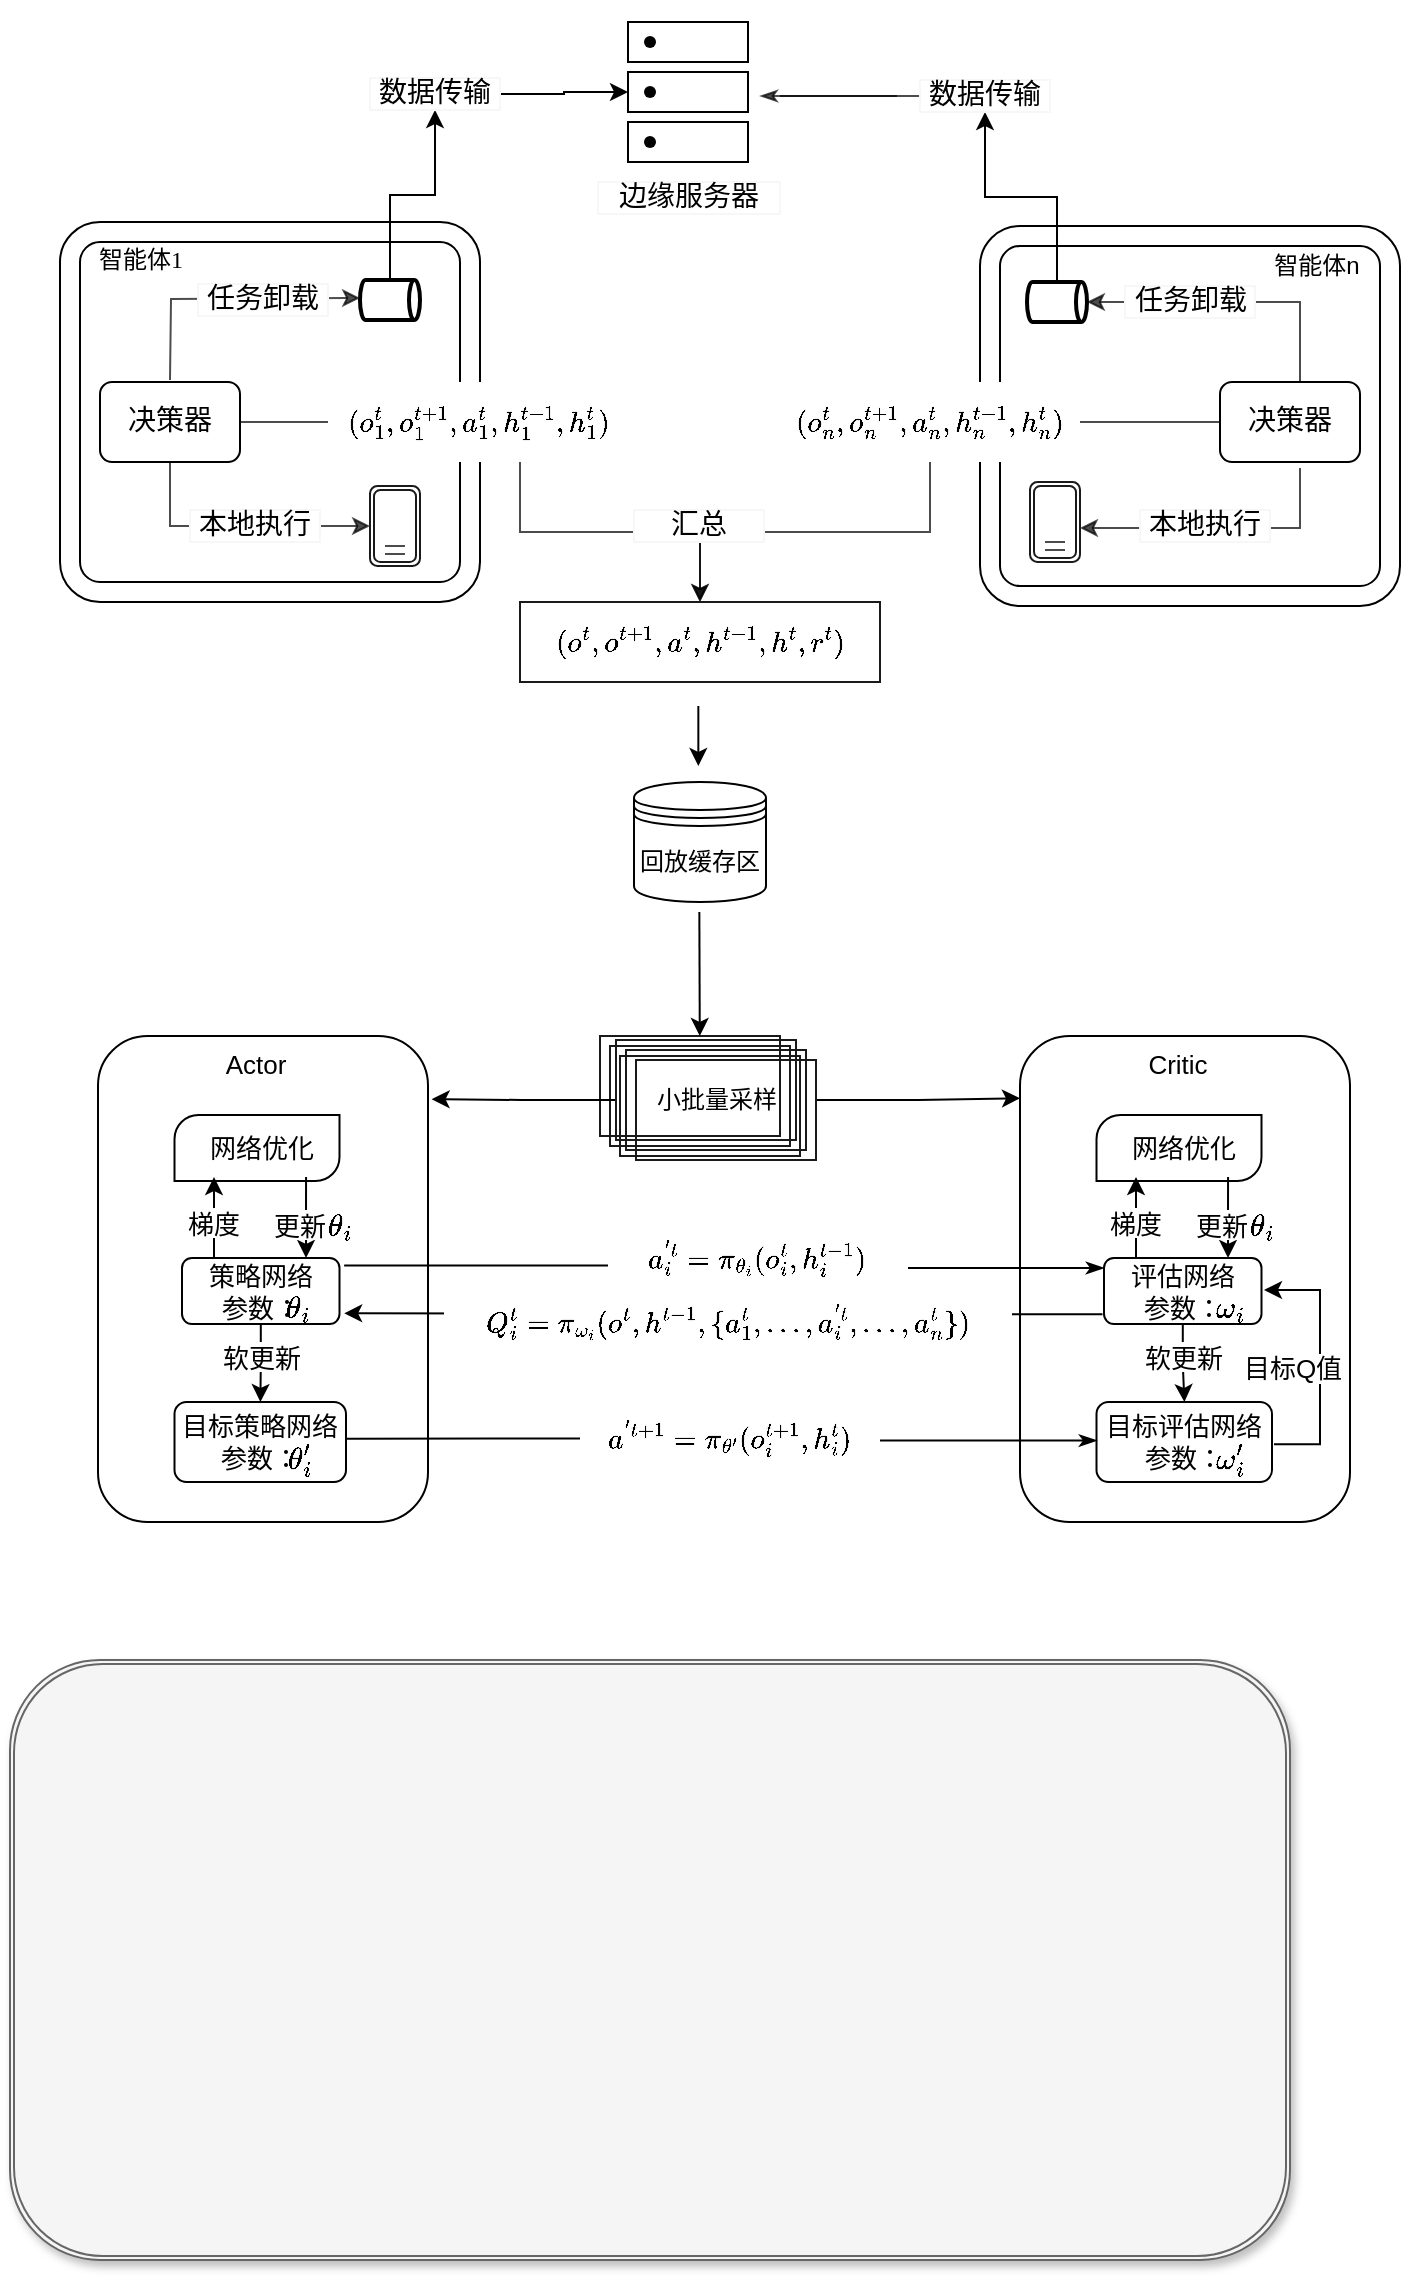 <mxfile version="17.0.0" type="github">
  <diagram id="8LqcWbh-K-a9OpP2giRa" name="Page-1">
    <mxGraphModel dx="981" dy="526" grid="1" gridSize="10" guides="1" tooltips="1" connect="1" arrows="1" fold="1" page="1" pageScale="1" pageWidth="827" pageHeight="1169" math="1" shadow="0">
      <root>
        <mxCell id="0" />
        <mxCell id="1" parent="0" />
        <mxCell id="VyQ1B00feMUYjvhqdVCF-3" value="回放缓存区" style="shape=datastore;whiteSpace=wrap;html=1;" parent="1" vertex="1">
          <mxGeometry x="357" y="430" width="66" height="60" as="geometry" />
        </mxCell>
        <mxCell id="VyQ1B00feMUYjvhqdVCF-6" value="" style="verticalLabelPosition=bottom;verticalAlign=top;html=1;shape=mxgraph.basic.rounded_frame;dx=10;" parent="1" vertex="1">
          <mxGeometry x="70" y="150" width="210" height="190" as="geometry" />
        </mxCell>
        <mxCell id="VyQ1B00feMUYjvhqdVCF-9" value="" style="shape=waypoint;sketch=0;fillStyle=solid;size=6;pointerEvents=1;points=[];fillColor=none;resizable=0;rotatable=0;perimeter=centerPerimeter;snapToPoint=1;" parent="1" vertex="1">
          <mxGeometry x="345" y="65" width="40" height="40" as="geometry" />
        </mxCell>
        <mxCell id="VyQ1B00feMUYjvhqdVCF-11" value="" style="shape=waypoint;sketch=0;fillStyle=solid;size=6;pointerEvents=1;points=[];fillColor=none;resizable=0;rotatable=0;perimeter=centerPerimeter;snapToPoint=1;" parent="1" vertex="1">
          <mxGeometry x="345" y="40" width="40" height="40" as="geometry" />
        </mxCell>
        <mxCell id="VyQ1B00feMUYjvhqdVCF-13" value="" style="shape=waypoint;sketch=0;fillStyle=solid;size=6;pointerEvents=1;points=[];fillColor=none;resizable=0;rotatable=0;perimeter=centerPerimeter;snapToPoint=1;" parent="1" vertex="1">
          <mxGeometry x="345" y="90" width="40" height="40" as="geometry" />
        </mxCell>
        <mxCell id="VyQ1B00feMUYjvhqdVCF-14" value="" style="verticalLabelPosition=bottom;verticalAlign=top;html=1;shape=mxgraph.basic.rect;fillColor2=none;strokeWidth=1;size=20;indent=5;fillColor=none;" parent="1" vertex="1">
          <mxGeometry x="354" y="50" width="60" height="20" as="geometry" />
        </mxCell>
        <mxCell id="_yVAc_mF-bW11WZnQABi-5" value="" style="edgeStyle=orthogonalEdgeStyle;rounded=0;orthogonalLoop=1;jettySize=auto;html=1;fontSize=13;endArrow=none;endFill=0;startArrow=classic;startFill=1;" edge="1" parent="1" source="VyQ1B00feMUYjvhqdVCF-16" target="VyQ1B00feMUYjvhqdVCF-234">
          <mxGeometry relative="1" as="geometry" />
        </mxCell>
        <mxCell id="VyQ1B00feMUYjvhqdVCF-16" value="" style="verticalLabelPosition=bottom;verticalAlign=top;html=1;shape=mxgraph.basic.rect;fillColor2=none;strokeWidth=1;size=20;indent=0;fillColor=none;" parent="1" vertex="1">
          <mxGeometry x="354" y="75" width="60" height="20" as="geometry" />
        </mxCell>
        <mxCell id="VyQ1B00feMUYjvhqdVCF-17" value="" style="verticalLabelPosition=bottom;verticalAlign=top;html=1;shape=mxgraph.basic.rect;fillColor2=none;strokeWidth=1;size=20;indent=5;fillColor=none;" parent="1" vertex="1">
          <mxGeometry x="354" y="100" width="60" height="20" as="geometry" />
        </mxCell>
        <mxCell id="VyQ1B00feMUYjvhqdVCF-18" value="&lt;font face=&quot;Comic Sans MS&quot;&gt;智能体1&lt;/font&gt;" style="text;html=1;resizable=0;autosize=1;align=center;verticalAlign=middle;points=[];fillColor=none;strokeColor=none;rounded=0;" parent="1" vertex="1">
          <mxGeometry x="80" y="159" width="60" height="20" as="geometry" />
        </mxCell>
        <mxCell id="VyQ1B00feMUYjvhqdVCF-157" value="" style="edgeStyle=orthogonalEdgeStyle;rounded=0;jumpStyle=none;orthogonalLoop=1;jettySize=auto;html=1;fontFamily=Helvetica;fontSize=14;fontColor=#1A1A1A;opacity=70;endArrow=none;endFill=0;" parent="1" source="VyQ1B00feMUYjvhqdVCF-19" target="VyQ1B00feMUYjvhqdVCF-25" edge="1">
          <mxGeometry relative="1" as="geometry" />
        </mxCell>
        <mxCell id="VyQ1B00feMUYjvhqdVCF-19" value="&lt;font style=&quot;font-size: 14px&quot;&gt;决策器&lt;/font&gt;" style="rounded=1;whiteSpace=wrap;html=1;fontFamily=Comic Sans MS;fillColor=none;" parent="1" vertex="1">
          <mxGeometry x="90" y="230" width="70" height="40" as="geometry" />
        </mxCell>
        <mxCell id="VyQ1B00feMUYjvhqdVCF-152" value="" style="edgeStyle=orthogonalEdgeStyle;rounded=0;jumpStyle=none;orthogonalLoop=1;jettySize=auto;html=1;fontFamily=Helvetica;fontSize=14;fontColor=#1A1A1A;opacity=70;" parent="1" source="VyQ1B00feMUYjvhqdVCF-25" target="VyQ1B00feMUYjvhqdVCF-30" edge="1">
          <mxGeometry relative="1" as="geometry">
            <Array as="points">
              <mxPoint x="300" y="305" />
              <mxPoint x="390" y="305" />
            </Array>
          </mxGeometry>
        </mxCell>
        <mxCell id="VyQ1B00feMUYjvhqdVCF-25" value="$$(o_{1}^{t},o_{1}^{t+1},a_{1}^{t},h_{1}^{t-1},h_{1}^{t})$$" style="rounded=0;whiteSpace=wrap;html=1;fontFamily=Comic Sans MS;fontSize=14;shadow=0;sketch=0;glass=0;strokeColor=none;" parent="1" vertex="1">
          <mxGeometry x="204" y="230" width="150" height="40" as="geometry" />
        </mxCell>
        <mxCell id="VyQ1B00feMUYjvhqdVCF-233" value="" style="edgeStyle=orthogonalEdgeStyle;rounded=0;jumpStyle=none;orthogonalLoop=1;jettySize=auto;html=1;fontFamily=Helvetica;fontSize=14;fontColor=#1A1A1A;startArrow=none;startFill=0;endArrow=classicThin;endFill=1;opacity=70;" parent="1" edge="1">
          <mxGeometry relative="1" as="geometry">
            <mxPoint x="488.5" y="87" as="sourcePoint" />
            <mxPoint x="420" y="87" as="targetPoint" />
            <Array as="points" />
          </mxGeometry>
        </mxCell>
        <mxCell id="VyQ1B00feMUYjvhqdVCF-27" value="" style="verticalLabelPosition=bottom;verticalAlign=top;html=1;shape=mxgraph.basic.rounded_frame;dx=10;" parent="1" vertex="1">
          <mxGeometry x="530" y="152" width="210" height="190" as="geometry" />
        </mxCell>
        <mxCell id="VyQ1B00feMUYjvhqdVCF-28" value="智能体n" style="text;html=1;resizable=0;autosize=1;align=center;verticalAlign=middle;points=[];fillColor=none;strokeColor=none;rounded=0;" parent="1" vertex="1">
          <mxGeometry x="667.5" y="162" width="60" height="20" as="geometry" />
        </mxCell>
        <mxCell id="VyQ1B00feMUYjvhqdVCF-154" value="" style="edgeStyle=orthogonalEdgeStyle;rounded=0;jumpStyle=none;orthogonalLoop=1;jettySize=auto;html=1;fontFamily=Helvetica;fontSize=14;fontColor=#1A1A1A;opacity=70;" parent="1" source="VyQ1B00feMUYjvhqdVCF-29" target="VyQ1B00feMUYjvhqdVCF-30" edge="1">
          <mxGeometry relative="1" as="geometry" />
        </mxCell>
        <mxCell id="VyQ1B00feMUYjvhqdVCF-29" value="$$(o_{n}^{t},o_{n}^{t+1},a_{n}^{t},h_{n}^{t-1},h_{n}^{t})$$" style="rounded=0;whiteSpace=wrap;html=1;fontFamily=Comic Sans MS;fontSize=14;shadow=0;sketch=0;glass=0;strokeColor=none;" parent="1" vertex="1">
          <mxGeometry x="430" y="230" width="150" height="40" as="geometry" />
        </mxCell>
        <mxCell id="VyQ1B00feMUYjvhqdVCF-30" value="$$(o^{t},o^{t+1},a^{t},h^{t-1},h^{t},r^{t})$$" style="rounded=0;whiteSpace=wrap;html=1;fontFamily=Comic Sans MS;fontSize=14;shadow=0;sketch=0;glass=0;strokeColor=#1A1A1A;" parent="1" vertex="1">
          <mxGeometry x="300" y="340" width="180" height="40" as="geometry" />
        </mxCell>
        <mxCell id="VyQ1B00feMUYjvhqdVCF-31" value="" style="endArrow=classic;html=1;rounded=0;fontFamily=Helvetica;fontSize=14;" parent="1" edge="1">
          <mxGeometry width="50" height="50" relative="1" as="geometry">
            <mxPoint x="389.17" y="392" as="sourcePoint" />
            <mxPoint x="389.17" y="422" as="targetPoint" />
          </mxGeometry>
        </mxCell>
        <mxCell id="VyQ1B00feMUYjvhqdVCF-163" value="" style="edgeStyle=orthogonalEdgeStyle;rounded=0;jumpStyle=none;orthogonalLoop=1;jettySize=auto;html=1;fontFamily=Helvetica;fontSize=14;fontColor=#1A1A1A;endArrow=none;endFill=0;opacity=70;startArrow=none;startFill=0;" parent="1" source="VyQ1B00feMUYjvhqdVCF-35" target="VyQ1B00feMUYjvhqdVCF-29" edge="1">
          <mxGeometry relative="1" as="geometry" />
        </mxCell>
        <mxCell id="VyQ1B00feMUYjvhqdVCF-214" value="" style="edgeStyle=orthogonalEdgeStyle;rounded=0;jumpStyle=none;orthogonalLoop=1;jettySize=auto;html=1;fontFamily=Helvetica;fontSize=14;fontColor=#1A1A1A;startArrow=none;startFill=0;endArrow=classic;endFill=1;opacity=70;entryX=1;entryY=0.5;entryDx=0;entryDy=0;" parent="1" edge="1">
          <mxGeometry relative="1" as="geometry">
            <mxPoint x="690" y="273" as="sourcePoint" />
            <mxPoint x="580" y="303" as="targetPoint" />
            <Array as="points">
              <mxPoint x="690" y="303" />
            </Array>
          </mxGeometry>
        </mxCell>
        <mxCell id="VyQ1B00feMUYjvhqdVCF-35" value="&lt;font style=&quot;font-size: 14px&quot;&gt;决策器&lt;/font&gt;" style="rounded=1;whiteSpace=wrap;html=1;fontFamily=Comic Sans MS;fillColor=none;" parent="1" vertex="1">
          <mxGeometry x="650" y="230" width="70" height="40" as="geometry" />
        </mxCell>
        <mxCell id="VyQ1B00feMUYjvhqdVCF-43" value="" style="verticalLabelPosition=bottom;verticalAlign=top;html=1;shape=mxgraph.basic.layered_rect;dx=10;outlineConnect=0;rounded=0;shadow=0;glass=0;sketch=0;fontFamily=Helvetica;fontSize=14;strokeColor=#1A1A1A;fillColor=none;" parent="1" vertex="1">
          <mxGeometry x="340" y="557" width="100" height="60" as="geometry" />
        </mxCell>
        <mxCell id="VyQ1B00feMUYjvhqdVCF-51" value="" style="shape=ext;double=1;rounded=1;whiteSpace=wrap;html=1;shadow=1;glass=0;sketch=0;fontFamily=Helvetica;fontSize=14;strokeColor=#666666;fillColor=#f5f5f5;noLabel=0;overflow=hidden;fontColor=#333333;" parent="1" vertex="1">
          <mxGeometry x="45" y="869" width="640" height="300" as="geometry" />
        </mxCell>
        <mxCell id="VyQ1B00feMUYjvhqdVCF-82" value="&lt;font face=&quot;Comic Sans MS&quot;&gt;小批量采样&lt;/font&gt;" style="text;html=1;resizable=0;autosize=1;align=center;verticalAlign=middle;points=[];fillColor=none;strokeColor=none;rounded=0;" parent="1" vertex="1">
          <mxGeometry x="358" y="579" width="80" height="20" as="geometry" />
        </mxCell>
        <mxCell id="VyQ1B00feMUYjvhqdVCF-83" value="" style="endArrow=classic;html=1;rounded=0;fontFamily=Helvetica;fontSize=14;" parent="1" edge="1" target="VyQ1B00feMUYjvhqdVCF-43">
          <mxGeometry width="50" height="50" relative="1" as="geometry">
            <mxPoint x="389.67" y="495" as="sourcePoint" />
            <mxPoint x="389.67" y="525" as="targetPoint" />
          </mxGeometry>
        </mxCell>
        <mxCell id="VyQ1B00feMUYjvhqdVCF-155" value="汇总" style="rounded=0;whiteSpace=wrap;html=1;fontFamily=Comic Sans MS;fontSize=14;shadow=0;sketch=0;glass=0;strokeColor=#F7F7F7;" parent="1" vertex="1">
          <mxGeometry x="357" y="294" width="65" height="16" as="geometry" />
        </mxCell>
        <mxCell id="VyQ1B00feMUYjvhqdVCF-194" value="" style="edgeStyle=orthogonalEdgeStyle;rounded=0;jumpStyle=none;orthogonalLoop=1;jettySize=auto;html=1;fontFamily=Helvetica;fontSize=14;fontColor=#1A1A1A;startArrow=classic;startFill=1;endArrow=none;endFill=0;opacity=70;" parent="1" source="VyQ1B00feMUYjvhqdVCF-171" target="VyQ1B00feMUYjvhqdVCF-19" edge="1">
          <mxGeometry relative="1" as="geometry" />
        </mxCell>
        <mxCell id="VyQ1B00feMUYjvhqdVCF-171" value="" style="shape=ext;double=1;rounded=1;whiteSpace=wrap;html=1;shadow=0;glass=0;sketch=0;fontFamily=Helvetica;fontSize=14;fillColor=default;strokeColor=#1A1A1A;" parent="1" vertex="1">
          <mxGeometry x="225" y="282" width="25" height="40" as="geometry" />
        </mxCell>
        <mxCell id="VyQ1B00feMUYjvhqdVCF-182" value="" style="shape=link;html=1;rounded=0;fontFamily=Helvetica;fontSize=14;fontColor=#1A1A1A;startArrow=none;startFill=0;endArrow=none;endFill=0;endSize=64;opacity=70;jumpStyle=none;" parent="1" edge="1">
          <mxGeometry width="100" relative="1" as="geometry">
            <mxPoint x="232.5" y="314" as="sourcePoint" />
            <mxPoint x="242.5" y="314" as="targetPoint" />
          </mxGeometry>
        </mxCell>
        <mxCell id="VyQ1B00feMUYjvhqdVCF-183" value="" style="shape=ext;double=1;rounded=1;whiteSpace=wrap;html=1;shadow=0;glass=0;sketch=0;fontFamily=Helvetica;fontSize=14;fillColor=default;strokeColor=#1A1A1A;" parent="1" vertex="1">
          <mxGeometry x="555" y="280" width="25" height="40" as="geometry" />
        </mxCell>
        <mxCell id="VyQ1B00feMUYjvhqdVCF-184" value="" style="shape=link;html=1;rounded=0;fontFamily=Helvetica;fontSize=14;fontColor=#1A1A1A;startArrow=none;startFill=0;endArrow=none;endFill=0;endSize=64;opacity=70;jumpStyle=none;" parent="1" edge="1">
          <mxGeometry width="100" relative="1" as="geometry">
            <mxPoint x="562.5" y="312" as="sourcePoint" />
            <mxPoint x="572.5" y="312" as="targetPoint" />
          </mxGeometry>
        </mxCell>
        <mxCell id="VyQ1B00feMUYjvhqdVCF-195" value="本地执行" style="rounded=0;whiteSpace=wrap;html=1;fontFamily=Comic Sans MS;fontSize=14;shadow=0;sketch=0;glass=0;strokeColor=#F7F7F7;" parent="1" vertex="1">
          <mxGeometry x="135" y="294" width="65" height="16" as="geometry" />
        </mxCell>
        <mxCell id="VyQ1B00feMUYjvhqdVCF-227" value="" style="edgeStyle=orthogonalEdgeStyle;rounded=0;jumpStyle=none;orthogonalLoop=1;jettySize=auto;html=1;fontFamily=Helvetica;fontSize=14;fontColor=#1A1A1A;startArrow=classic;startFill=1;endArrow=none;endFill=0;opacity=70;entryX=0.5;entryY=0;entryDx=0;entryDy=0;" parent="1" edge="1">
          <mxGeometry relative="1" as="geometry">
            <mxPoint x="220" y="188" as="sourcePoint" />
            <mxPoint x="125" y="229" as="targetPoint" />
          </mxGeometry>
        </mxCell>
        <mxCell id="_yVAc_mF-bW11WZnQABi-2" value="" style="edgeStyle=orthogonalEdgeStyle;rounded=0;orthogonalLoop=1;jettySize=auto;html=1;fontSize=13;" edge="1" parent="1" source="VyQ1B00feMUYjvhqdVCF-197" target="VyQ1B00feMUYjvhqdVCF-234">
          <mxGeometry relative="1" as="geometry" />
        </mxCell>
        <mxCell id="VyQ1B00feMUYjvhqdVCF-197" value="" style="strokeWidth=2;html=1;shape=mxgraph.flowchart.direct_data;whiteSpace=wrap;rounded=0;shadow=0;glass=0;sketch=0;fontFamily=Helvetica;fontSize=14;fontColor=#1A1A1A;fillColor=none;" parent="1" vertex="1">
          <mxGeometry x="220" y="179" width="30" height="20" as="geometry" />
        </mxCell>
        <mxCell id="VyQ1B00feMUYjvhqdVCF-215" value="本地执行" style="rounded=0;whiteSpace=wrap;html=1;fontFamily=Comic Sans MS;fontSize=14;shadow=0;sketch=0;glass=0;strokeColor=#F7F7F7;" parent="1" vertex="1">
          <mxGeometry x="610" y="294" width="65" height="16" as="geometry" />
        </mxCell>
        <mxCell id="VyQ1B00feMUYjvhqdVCF-219" value="" style="edgeStyle=orthogonalEdgeStyle;rounded=0;jumpStyle=none;orthogonalLoop=1;jettySize=auto;html=1;fontFamily=Helvetica;fontSize=14;fontColor=#1A1A1A;startArrow=classic;startFill=1;endArrow=none;endFill=0;opacity=70;" parent="1" edge="1">
          <mxGeometry relative="1" as="geometry">
            <mxPoint x="583.5" y="190" as="sourcePoint" />
            <mxPoint x="690" y="230" as="targetPoint" />
            <Array as="points">
              <mxPoint x="690" y="190" />
            </Array>
          </mxGeometry>
        </mxCell>
        <mxCell id="_yVAc_mF-bW11WZnQABi-6" value="" style="edgeStyle=orthogonalEdgeStyle;rounded=0;orthogonalLoop=1;jettySize=auto;html=1;fontSize=13;startArrow=none;startFill=0;endArrow=classic;endFill=1;" edge="1" parent="1" source="VyQ1B00feMUYjvhqdVCF-216" target="VyQ1B00feMUYjvhqdVCF-238">
          <mxGeometry relative="1" as="geometry" />
        </mxCell>
        <mxCell id="VyQ1B00feMUYjvhqdVCF-216" value="" style="strokeWidth=2;html=1;shape=mxgraph.flowchart.direct_data;whiteSpace=wrap;rounded=0;shadow=0;glass=0;sketch=0;fontFamily=Helvetica;fontSize=14;fontColor=#1A1A1A;fillColor=none;" parent="1" vertex="1">
          <mxGeometry x="553.5" y="180" width="30" height="20" as="geometry" />
        </mxCell>
        <mxCell id="VyQ1B00feMUYjvhqdVCF-220" value="任务卸载" style="rounded=0;whiteSpace=wrap;html=1;fontFamily=Comic Sans MS;fontSize=14;shadow=0;sketch=0;glass=0;strokeColor=#F7F7F7;" parent="1" vertex="1">
          <mxGeometry x="602.5" y="182" width="65" height="16" as="geometry" />
        </mxCell>
        <mxCell id="VyQ1B00feMUYjvhqdVCF-228" value="任务卸载" style="rounded=0;whiteSpace=wrap;html=1;fontFamily=Comic Sans MS;fontSize=14;shadow=0;sketch=0;glass=0;strokeColor=#F7F7F7;" parent="1" vertex="1">
          <mxGeometry x="139" y="181" width="65" height="16" as="geometry" />
        </mxCell>
        <mxCell id="VyQ1B00feMUYjvhqdVCF-234" value="数据传输" style="rounded=0;whiteSpace=wrap;html=1;fontFamily=Comic Sans MS;fontSize=14;shadow=0;sketch=0;glass=0;strokeColor=#F7F7F7;" parent="1" vertex="1">
          <mxGeometry x="225" y="78" width="65" height="16" as="geometry" />
        </mxCell>
        <mxCell id="VyQ1B00feMUYjvhqdVCF-237" value="" style="edgeStyle=orthogonalEdgeStyle;rounded=0;jumpStyle=none;orthogonalLoop=1;jettySize=auto;html=1;fontFamily=Helvetica;fontSize=14;fontColor=#1A1A1A;startArrow=none;startFill=0;endArrow=none;endFill=1;opacity=70;" parent="1" source="VyQ1B00feMUYjvhqdVCF-238" edge="1">
          <mxGeometry relative="1" as="geometry">
            <mxPoint x="635" y="147" as="sourcePoint" />
            <mxPoint x="488.5" y="87" as="targetPoint" />
            <Array as="points">
              <mxPoint x="430" y="87" />
            </Array>
          </mxGeometry>
        </mxCell>
        <mxCell id="VyQ1B00feMUYjvhqdVCF-238" value="数据传输" style="rounded=0;whiteSpace=wrap;html=1;fontFamily=Comic Sans MS;fontSize=14;shadow=0;sketch=0;glass=0;strokeColor=#F7F7F7;" parent="1" vertex="1">
          <mxGeometry x="500" y="79" width="65" height="16" as="geometry" />
        </mxCell>
        <mxCell id="VyQ1B00feMUYjvhqdVCF-241" value="边缘服务器" style="rounded=0;whiteSpace=wrap;html=1;fontFamily=Comic Sans MS;fontSize=14;shadow=0;sketch=0;glass=0;strokeColor=#F7F7F7;" parent="1" vertex="1">
          <mxGeometry x="339" y="130" width="91" height="16" as="geometry" />
        </mxCell>
        <mxCell id="_yVAc_mF-bW11WZnQABi-8" value="" style="rounded=1;whiteSpace=wrap;html=1;fontSize=13;" vertex="1" parent="1">
          <mxGeometry x="89" y="557" width="165" height="243" as="geometry" />
        </mxCell>
        <mxCell id="_yVAc_mF-bW11WZnQABi-9" value="Actor" style="text;html=1;strokeColor=none;fillColor=none;align=center;verticalAlign=middle;whiteSpace=wrap;rounded=0;fontSize=13;" vertex="1" parent="1">
          <mxGeometry x="138" y="556" width="60" height="30" as="geometry" />
        </mxCell>
        <mxCell id="_yVAc_mF-bW11WZnQABi-17" value="" style="verticalLabelPosition=bottom;verticalAlign=top;html=1;shape=mxgraph.basic.diag_round_rect;dx=6;fontSize=13;" vertex="1" parent="1">
          <mxGeometry x="127.25" y="596.5" width="82.5" height="33" as="geometry" />
        </mxCell>
        <mxCell id="_yVAc_mF-bW11WZnQABi-18" value="网络优化" style="text;html=1;strokeColor=none;fillColor=none;align=center;verticalAlign=middle;whiteSpace=wrap;rounded=0;fontSize=13;" vertex="1" parent="1">
          <mxGeometry x="140.5" y="597.5" width="60" height="30" as="geometry" />
        </mxCell>
        <mxCell id="_yVAc_mF-bW11WZnQABi-26" value="" style="edgeStyle=orthogonalEdgeStyle;rounded=0;orthogonalLoop=1;jettySize=auto;html=1;fontSize=13;startArrow=none;startFill=0;endArrow=classic;endFill=1;" edge="1" parent="1" source="_yVAc_mF-bW11WZnQABi-19" target="_yVAc_mF-bW11WZnQABi-18">
          <mxGeometry relative="1" as="geometry">
            <Array as="points">
              <mxPoint x="147" y="648" />
              <mxPoint x="147" y="648" />
            </Array>
          </mxGeometry>
        </mxCell>
        <mxCell id="_yVAc_mF-bW11WZnQABi-33" value="" style="edgeStyle=orthogonalEdgeStyle;rounded=0;orthogonalLoop=1;jettySize=auto;html=1;fontSize=13;startArrow=classic;startFill=1;endArrow=none;endFill=0;" edge="1" parent="1">
          <mxGeometry relative="1" as="geometry">
            <mxPoint x="193.034" y="668" as="sourcePoint" />
            <mxPoint x="193.034" y="627.5" as="targetPoint" />
            <Array as="points">
              <mxPoint x="193" y="650" />
              <mxPoint x="193" y="650" />
            </Array>
          </mxGeometry>
        </mxCell>
        <mxCell id="_yVAc_mF-bW11WZnQABi-42" value="" style="edgeStyle=orthogonalEdgeStyle;rounded=0;orthogonalLoop=1;jettySize=auto;html=1;fontSize=13;startArrow=none;startFill=0;endArrow=classic;endFill=1;" edge="1" parent="1" source="_yVAc_mF-bW11WZnQABi-19" target="_yVAc_mF-bW11WZnQABi-21">
          <mxGeometry relative="1" as="geometry" />
        </mxCell>
        <mxCell id="_yVAc_mF-bW11WZnQABi-19" value="策略网络&lt;br&gt;参数：" style="rounded=1;whiteSpace=wrap;html=1;fontSize=13;" vertex="1" parent="1">
          <mxGeometry x="131" y="668" width="78.75" height="33" as="geometry" />
        </mxCell>
        <mxCell id="_yVAc_mF-bW11WZnQABi-20" value="$$\theta_{i}$$" style="text;html=1;strokeColor=none;fillColor=none;align=center;verticalAlign=middle;whiteSpace=wrap;rounded=0;fontSize=13;" vertex="1" parent="1">
          <mxGeometry x="158.5" y="678" width="60" height="30" as="geometry" />
        </mxCell>
        <mxCell id="_yVAc_mF-bW11WZnQABi-21" value="目标策略网络&lt;br&gt;参数：" style="rounded=1;whiteSpace=wrap;html=1;fontSize=13;" vertex="1" parent="1">
          <mxGeometry x="127.25" y="740" width="85.75" height="40" as="geometry" />
        </mxCell>
        <mxCell id="_yVAc_mF-bW11WZnQABi-24" value="" style="edgeStyle=orthogonalEdgeStyle;rounded=0;orthogonalLoop=1;jettySize=auto;html=1;fontSize=13;startArrow=none;startFill=0;endArrow=classic;endFill=1;entryX=1.011;entryY=0.13;entryDx=0;entryDy=0;entryPerimeter=0;" edge="1" parent="1" source="_yVAc_mF-bW11WZnQABi-23" target="_yVAc_mF-bW11WZnQABi-8">
          <mxGeometry relative="1" as="geometry" />
        </mxCell>
        <mxCell id="_yVAc_mF-bW11WZnQABi-25" value="" style="edgeStyle=orthogonalEdgeStyle;rounded=0;orthogonalLoop=1;jettySize=auto;html=1;fontSize=13;startArrow=none;startFill=0;endArrow=classic;endFill=1;entryX=0;entryY=0.128;entryDx=0;entryDy=0;entryPerimeter=0;" edge="1" parent="1" source="_yVAc_mF-bW11WZnQABi-23" target="_yVAc_mF-bW11WZnQABi-59">
          <mxGeometry relative="1" as="geometry">
            <mxPoint x="510" y="588" as="targetPoint" />
            <Array as="points" />
          </mxGeometry>
        </mxCell>
        <mxCell id="_yVAc_mF-bW11WZnQABi-23" value="" style="verticalLabelPosition=bottom;verticalAlign=top;html=1;shape=mxgraph.basic.layered_rect;dx=10;outlineConnect=0;rounded=0;shadow=0;glass=0;sketch=0;fontFamily=Helvetica;fontSize=14;strokeColor=#1A1A1A;fillColor=none;" vertex="1" parent="1">
          <mxGeometry x="348" y="559" width="100" height="60" as="geometry" />
        </mxCell>
        <mxCell id="_yVAc_mF-bW11WZnQABi-35" value="梯度" style="text;html=1;strokeColor=none;fillColor=default;align=center;verticalAlign=middle;whiteSpace=wrap;rounded=0;shadow=0;fontSize=13;" vertex="1" parent="1">
          <mxGeometry x="130.25" y="643" width="34" height="15" as="geometry" />
        </mxCell>
        <mxCell id="_yVAc_mF-bW11WZnQABi-36" value="更新" style="text;html=1;strokeColor=none;fillColor=default;align=center;verticalAlign=middle;whiteSpace=wrap;rounded=0;shadow=0;fontSize=13;" vertex="1" parent="1">
          <mxGeometry x="173.25" y="644" width="34" height="15" as="geometry" />
        </mxCell>
        <mxCell id="_yVAc_mF-bW11WZnQABi-37" value="$$\theta_{i}$$" style="text;html=1;strokeColor=none;fillColor=none;align=center;verticalAlign=middle;whiteSpace=wrap;rounded=0;fontSize=13;" vertex="1" parent="1">
          <mxGeometry x="180" y="636.5" width="60" height="30" as="geometry" />
        </mxCell>
        <mxCell id="_yVAc_mF-bW11WZnQABi-44" value="软更新" style="text;html=1;strokeColor=none;fillColor=default;align=center;verticalAlign=middle;whiteSpace=wrap;rounded=0;shadow=0;fontSize=13;" vertex="1" parent="1">
          <mxGeometry x="148" y="710" width="46" height="15" as="geometry" />
        </mxCell>
        <mxCell id="_yVAc_mF-bW11WZnQABi-59" value="" style="rounded=1;whiteSpace=wrap;html=1;fontSize=13;" vertex="1" parent="1">
          <mxGeometry x="550" y="557" width="165" height="243" as="geometry" />
        </mxCell>
        <mxCell id="_yVAc_mF-bW11WZnQABi-60" value="Critic" style="text;html=1;strokeColor=none;fillColor=none;align=center;verticalAlign=middle;whiteSpace=wrap;rounded=0;fontSize=13;" vertex="1" parent="1">
          <mxGeometry x="599" y="556" width="60" height="30" as="geometry" />
        </mxCell>
        <mxCell id="_yVAc_mF-bW11WZnQABi-61" value="" style="verticalLabelPosition=bottom;verticalAlign=top;html=1;shape=mxgraph.basic.diag_round_rect;dx=6;fontSize=13;" vertex="1" parent="1">
          <mxGeometry x="588.25" y="596.5" width="82.5" height="33" as="geometry" />
        </mxCell>
        <mxCell id="_yVAc_mF-bW11WZnQABi-62" value="网络优化" style="text;html=1;strokeColor=none;fillColor=none;align=center;verticalAlign=middle;whiteSpace=wrap;rounded=0;fontSize=13;" vertex="1" parent="1">
          <mxGeometry x="601.5" y="597.5" width="60" height="30" as="geometry" />
        </mxCell>
        <mxCell id="_yVAc_mF-bW11WZnQABi-63" value="" style="edgeStyle=orthogonalEdgeStyle;rounded=0;orthogonalLoop=1;jettySize=auto;html=1;fontSize=13;startArrow=none;startFill=0;endArrow=classic;endFill=1;" edge="1" parent="1" source="_yVAc_mF-bW11WZnQABi-66" target="_yVAc_mF-bW11WZnQABi-62">
          <mxGeometry relative="1" as="geometry">
            <Array as="points">
              <mxPoint x="608" y="648" />
              <mxPoint x="608" y="648" />
            </Array>
          </mxGeometry>
        </mxCell>
        <mxCell id="_yVAc_mF-bW11WZnQABi-64" value="" style="edgeStyle=orthogonalEdgeStyle;rounded=0;orthogonalLoop=1;jettySize=auto;html=1;fontSize=13;startArrow=classic;startFill=1;endArrow=none;endFill=0;" edge="1" parent="1">
          <mxGeometry relative="1" as="geometry">
            <mxPoint x="654.034" y="668" as="sourcePoint" />
            <mxPoint x="654.034" y="627.5" as="targetPoint" />
            <Array as="points">
              <mxPoint x="654" y="650" />
              <mxPoint x="654" y="650" />
            </Array>
          </mxGeometry>
        </mxCell>
        <mxCell id="_yVAc_mF-bW11WZnQABi-65" value="" style="edgeStyle=orthogonalEdgeStyle;rounded=0;orthogonalLoop=1;jettySize=auto;html=1;fontSize=13;startArrow=none;startFill=0;endArrow=classic;endFill=1;" edge="1" parent="1" source="_yVAc_mF-bW11WZnQABi-66" target="_yVAc_mF-bW11WZnQABi-68">
          <mxGeometry relative="1" as="geometry" />
        </mxCell>
        <mxCell id="_yVAc_mF-bW11WZnQABi-80" value="" style="edgeStyle=orthogonalEdgeStyle;rounded=0;orthogonalLoop=1;jettySize=auto;html=1;fontSize=13;startArrow=classicThin;startFill=1;endArrow=none;endFill=0;entryX=1;entryY=0.5;entryDx=0;entryDy=0;" edge="1" parent="1">
          <mxGeometry relative="1" as="geometry">
            <mxPoint x="592" y="673" as="sourcePoint" />
            <mxPoint x="480" y="667.75" as="targetPoint" />
            <Array as="points">
              <mxPoint x="480" y="673" />
            </Array>
          </mxGeometry>
        </mxCell>
        <mxCell id="_yVAc_mF-bW11WZnQABi-107" value="" style="edgeStyle=orthogonalEdgeStyle;rounded=0;orthogonalLoop=1;jettySize=auto;html=1;fontSize=13;startArrow=classic;startFill=1;endArrow=none;endFill=0;" edge="1" parent="1">
          <mxGeometry relative="1" as="geometry">
            <mxPoint x="672" y="684" as="sourcePoint" />
            <mxPoint x="677" y="761.087" as="targetPoint" />
            <Array as="points">
              <mxPoint x="700" y="684" />
              <mxPoint x="700" y="761" />
            </Array>
          </mxGeometry>
        </mxCell>
        <mxCell id="_yVAc_mF-bW11WZnQABi-108" value="目标Q值" style="edgeLabel;html=1;align=center;verticalAlign=middle;resizable=0;points=[];fontSize=13;" vertex="1" connectable="0" parent="_yVAc_mF-bW11WZnQABi-107">
          <mxGeometry x="0.261" y="-1" relative="1" as="geometry">
            <mxPoint x="-13" y="-14" as="offset" />
          </mxGeometry>
        </mxCell>
        <mxCell id="_yVAc_mF-bW11WZnQABi-66" value="评估网络&lt;br&gt;参数：" style="rounded=1;whiteSpace=wrap;html=1;fontSize=13;" vertex="1" parent="1">
          <mxGeometry x="592" y="668" width="78.75" height="33" as="geometry" />
        </mxCell>
        <mxCell id="_yVAc_mF-bW11WZnQABi-67" value="$$\omega_{i}$$" style="text;html=1;strokeColor=none;fillColor=none;align=center;verticalAlign=middle;whiteSpace=wrap;rounded=0;fontSize=13;" vertex="1" parent="1">
          <mxGeometry x="625.25" y="678" width="60" height="30" as="geometry" />
        </mxCell>
        <mxCell id="_yVAc_mF-bW11WZnQABi-68" value="目标评估网络&lt;br&gt;参数：" style="rounded=1;whiteSpace=wrap;html=1;fontSize=13;" vertex="1" parent="1">
          <mxGeometry x="588.25" y="740" width="87.75" height="40" as="geometry" />
        </mxCell>
        <mxCell id="_yVAc_mF-bW11WZnQABi-69" value="梯度" style="text;html=1;strokeColor=none;fillColor=default;align=center;verticalAlign=middle;whiteSpace=wrap;rounded=0;shadow=0;fontSize=13;" vertex="1" parent="1">
          <mxGeometry x="591.25" y="643" width="34" height="15" as="geometry" />
        </mxCell>
        <mxCell id="_yVAc_mF-bW11WZnQABi-70" value="更新" style="text;html=1;strokeColor=none;fillColor=default;align=center;verticalAlign=middle;whiteSpace=wrap;rounded=0;shadow=0;fontSize=13;" vertex="1" parent="1">
          <mxGeometry x="634.25" y="644" width="34" height="15" as="geometry" />
        </mxCell>
        <mxCell id="_yVAc_mF-bW11WZnQABi-71" value="$$\theta_{i}$$" style="text;html=1;strokeColor=none;fillColor=none;align=center;verticalAlign=middle;whiteSpace=wrap;rounded=0;fontSize=13;" vertex="1" parent="1">
          <mxGeometry x="641" y="636.5" width="60" height="30" as="geometry" />
        </mxCell>
        <mxCell id="_yVAc_mF-bW11WZnQABi-72" value="软更新" style="text;html=1;strokeColor=none;fillColor=default;align=center;verticalAlign=middle;whiteSpace=wrap;rounded=0;shadow=0;fontSize=13;" vertex="1" parent="1">
          <mxGeometry x="609" y="710" width="46" height="15" as="geometry" />
        </mxCell>
        <mxCell id="_yVAc_mF-bW11WZnQABi-73" value="$$\theta&#39;_{i}$$" style="text;html=1;strokeColor=none;fillColor=none;align=center;verticalAlign=middle;whiteSpace=wrap;rounded=0;fontSize=13;" vertex="1" parent="1">
          <mxGeometry x="159.5" y="754" width="60" height="30" as="geometry" />
        </mxCell>
        <mxCell id="_yVAc_mF-bW11WZnQABi-74" value="$$\omega&#39;_{i}$$" style="text;html=1;strokeColor=none;fillColor=none;align=center;verticalAlign=middle;whiteSpace=wrap;rounded=0;fontSize=13;" vertex="1" parent="1">
          <mxGeometry x="625.25" y="754" width="60" height="30" as="geometry" />
        </mxCell>
        <mxCell id="_yVAc_mF-bW11WZnQABi-84" value="" style="edgeStyle=orthogonalEdgeStyle;rounded=0;orthogonalLoop=1;jettySize=auto;html=1;fontSize=13;startArrow=none;startFill=0;endArrow=none;endFill=0;entryX=0.893;entryY=-0.11;entryDx=0;entryDy=0;entryPerimeter=0;" edge="1" parent="1">
          <mxGeometry relative="1" as="geometry">
            <mxPoint x="350" y="671.69" as="sourcePoint" />
            <mxPoint x="212.08" y="671.7" as="targetPoint" />
            <Array as="points">
              <mxPoint x="284" y="671" />
            </Array>
          </mxGeometry>
        </mxCell>
        <mxCell id="_yVAc_mF-bW11WZnQABi-79" value="$$a_{i}^{&#39;t}=\pi_{\theta_{i}}(o_{i}^{t},h_{i}^{t-1})$$" style="rounded=0;whiteSpace=wrap;html=1;fontFamily=Comic Sans MS;fontSize=14;shadow=0;sketch=0;glass=0;strokeColor=none;" vertex="1" parent="1">
          <mxGeometry x="344" y="656.5" width="150" height="23.5" as="geometry" />
        </mxCell>
        <mxCell id="_yVAc_mF-bW11WZnQABi-87" value="" style="edgeStyle=orthogonalEdgeStyle;rounded=0;orthogonalLoop=1;jettySize=auto;html=1;fontSize=13;startArrow=none;startFill=0;endArrow=classic;endFill=1;entryX=0.893;entryY=-0.11;entryDx=0;entryDy=0;entryPerimeter=0;" edge="1" parent="1">
          <mxGeometry relative="1" as="geometry">
            <mxPoint x="350" y="695.66" as="sourcePoint" />
            <mxPoint x="212.08" y="695.67" as="targetPoint" />
            <Array as="points">
              <mxPoint x="284" y="694.97" />
            </Array>
          </mxGeometry>
        </mxCell>
        <mxCell id="_yVAc_mF-bW11WZnQABi-88" value="" style="edgeStyle=orthogonalEdgeStyle;rounded=0;orthogonalLoop=1;jettySize=auto;html=1;fontSize=13;startArrow=none;startFill=0;endArrow=none;endFill=0;entryX=1;entryY=0.5;entryDx=0;entryDy=0;" edge="1" parent="1">
          <mxGeometry relative="1" as="geometry">
            <mxPoint x="591.25" y="696.12" as="sourcePoint" />
            <mxPoint x="479.25" y="693.87" as="targetPoint" />
            <Array as="points">
              <mxPoint x="479.25" y="696.12" />
            </Array>
          </mxGeometry>
        </mxCell>
        <mxCell id="_yVAc_mF-bW11WZnQABi-89" value="&lt;span&gt;$$Q_{i}^{t}=\pi_{\omega_{i}}(o^{t},h^{t-1},\{a_{1}^{t},\dots,a_{i}^{&#39;t},\dots,a_{n}^{t}\})$$&lt;/span&gt;" style="rounded=0;whiteSpace=wrap;html=1;fontFamily=Comic Sans MS;fontSize=14;shadow=0;sketch=0;glass=0;strokeColor=none;" vertex="1" parent="1">
          <mxGeometry x="262" y="686.5" width="284" height="26.5" as="geometry" />
        </mxCell>
        <mxCell id="_yVAc_mF-bW11WZnQABi-92" value="" style="edgeStyle=orthogonalEdgeStyle;rounded=0;orthogonalLoop=1;jettySize=auto;html=1;fontSize=13;startArrow=none;startFill=0;endArrow=none;endFill=0;entryX=0.893;entryY=-0.11;entryDx=0;entryDy=0;entryPerimeter=0;" edge="1" parent="1">
          <mxGeometry relative="1" as="geometry">
            <mxPoint x="351" y="758.31" as="sourcePoint" />
            <mxPoint x="213.08" y="758.32" as="targetPoint" />
            <Array as="points">
              <mxPoint x="285" y="757.62" />
            </Array>
          </mxGeometry>
        </mxCell>
        <mxCell id="_yVAc_mF-bW11WZnQABi-96" value="" style="edgeStyle=orthogonalEdgeStyle;rounded=0;orthogonalLoop=1;jettySize=auto;html=1;fontSize=13;startArrow=classicThin;startFill=1;endArrow=none;endFill=0;" edge="1" parent="1">
          <mxGeometry relative="1" as="geometry">
            <mxPoint x="588.5" y="759.25" as="sourcePoint" />
            <mxPoint x="480" y="759" as="targetPoint" />
            <Array as="points">
              <mxPoint x="477" y="759" />
            </Array>
          </mxGeometry>
        </mxCell>
        <mxCell id="_yVAc_mF-bW11WZnQABi-97" value="$$a^{&#39;t+1}=\pi_{\theta&#39;}(o_{i}^{t+1},h_{i}^{t})$$" style="rounded=0;whiteSpace=wrap;html=1;fontFamily=Comic Sans MS;fontSize=14;shadow=0;sketch=0;glass=0;strokeColor=none;" vertex="1" parent="1">
          <mxGeometry x="330" y="746.25" width="150" height="23.5" as="geometry" />
        </mxCell>
      </root>
    </mxGraphModel>
  </diagram>
</mxfile>
